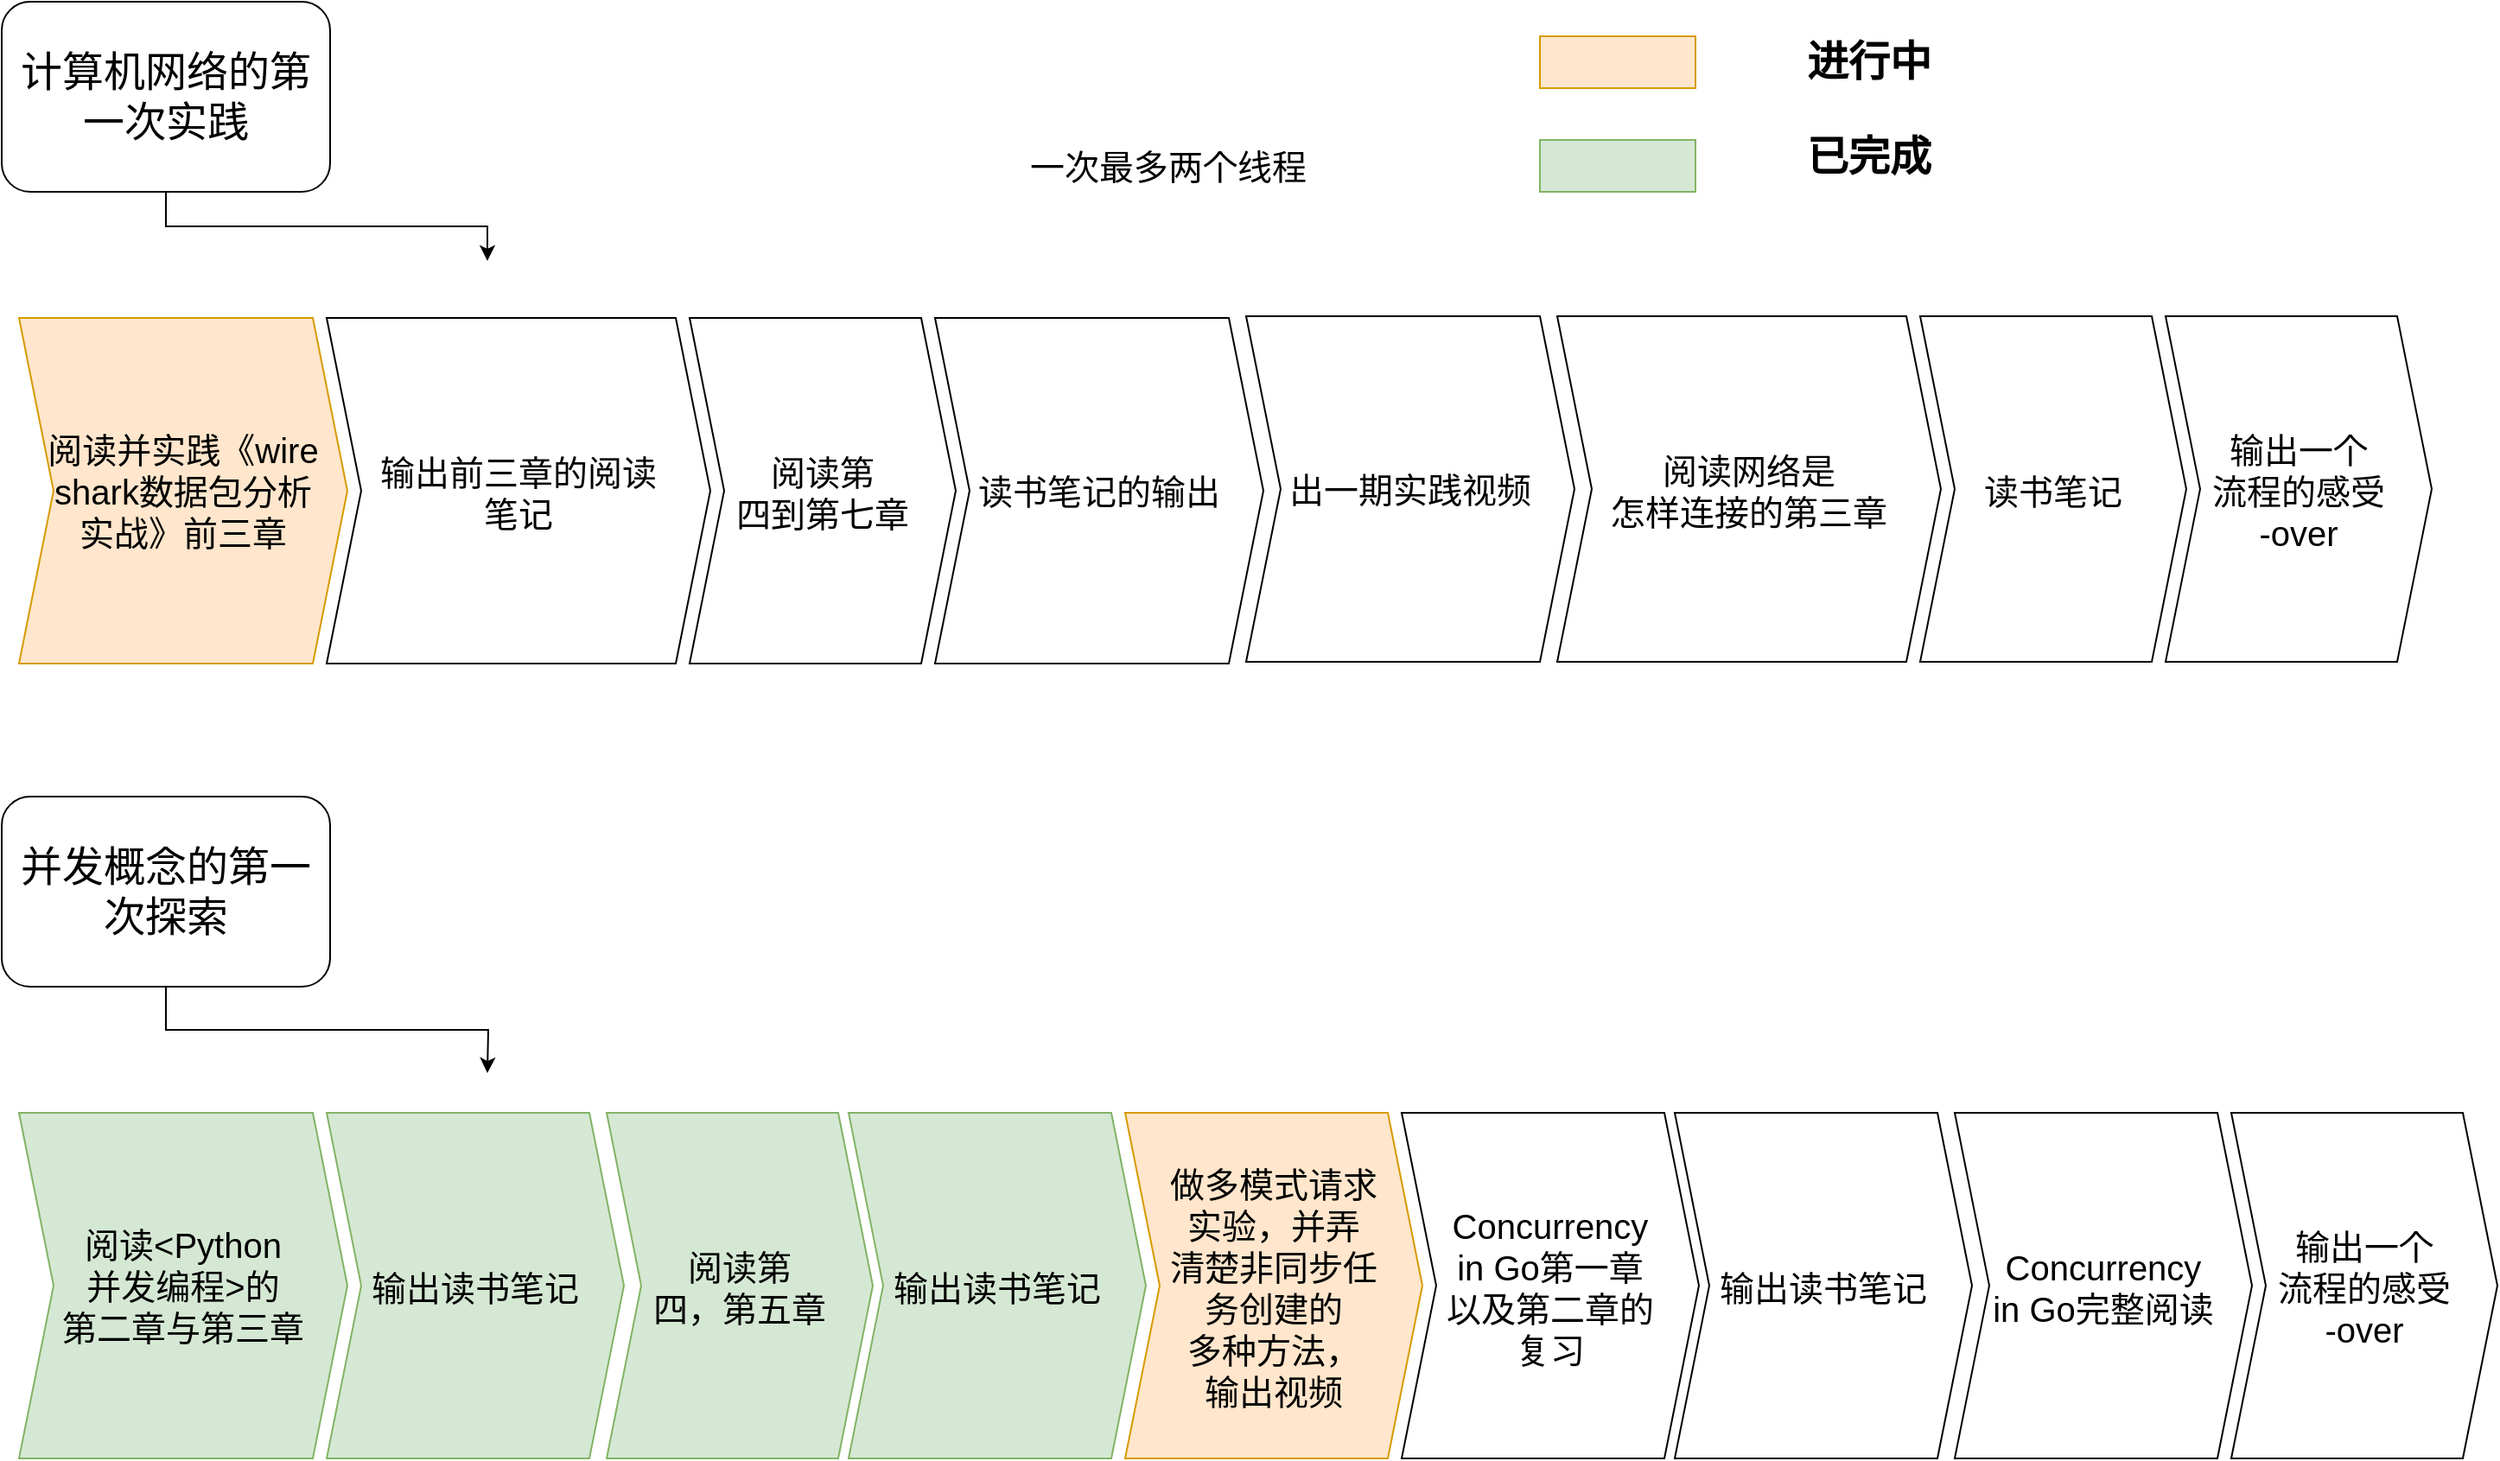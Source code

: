 <mxfile version="14.6.10" type="github">
  <diagram id="gqrAPQSGs6m91VuGfRIM" name="第 1 页">
    <mxGraphModel dx="1422" dy="762" grid="1" gridSize="10" guides="1" tooltips="1" connect="1" arrows="1" fold="1" page="1" pageScale="1" pageWidth="2339" pageHeight="3300" math="0" shadow="0">
      <root>
        <mxCell id="0" />
        <mxCell id="1" parent="0" />
        <mxCell id="Wlz0abQoxIl_LB6TaBgo-8" style="edgeStyle=orthogonalEdgeStyle;rounded=0;orthogonalLoop=1;jettySize=auto;html=1;exitX=0.5;exitY=1;exitDx=0;exitDy=0;" parent="1" source="Wlz0abQoxIl_LB6TaBgo-2" target="Wlz0abQoxIl_LB6TaBgo-3" edge="1">
          <mxGeometry relative="1" as="geometry" />
        </mxCell>
        <mxCell id="Wlz0abQoxIl_LB6TaBgo-2" value="&lt;font style=&quot;font-size: 24px&quot;&gt;计算机网络的第一次实践&lt;/font&gt;" style="rounded=1;whiteSpace=wrap;html=1;" parent="1" vertex="1">
          <mxGeometry x="10" y="10" width="190" height="110" as="geometry" />
        </mxCell>
        <mxCell id="Wlz0abQoxIl_LB6TaBgo-3" value="" style="swimlane;childLayout=stackLayout;horizontal=1;fillColor=none;horizontalStack=1;resizeParent=1;resizeParentMax=0;resizeLast=0;collapsible=0;strokeColor=none;stackBorder=10;stackSpacing=-12;resizable=1;align=center;points=[];fontColor=#000000;" parent="1" vertex="1">
          <mxGeometry x="10" y="160" width="562" height="243" as="geometry" />
        </mxCell>
        <mxCell id="Wlz0abQoxIl_LB6TaBgo-4" value="阅读并实践《wire&#xa;shark数据包分析&#xa;实战》前三章" style="shape=step;perimeter=stepPerimeter;fixedSize=1;points=[];whiteSpace=wrap;fontSize=20;fillColor=#ffe6cc;strokeColor=#d79b00;" parent="Wlz0abQoxIl_LB6TaBgo-3" vertex="1">
          <mxGeometry x="10" y="33" width="190" height="200" as="geometry" />
        </mxCell>
        <mxCell id="Wlz0abQoxIl_LB6TaBgo-5" value="输出前三章的阅读&#xa;笔记" style="shape=step;perimeter=stepPerimeter;fixedSize=1;points=[];fontSize=20;" parent="Wlz0abQoxIl_LB6TaBgo-3" vertex="1">
          <mxGeometry x="188" y="33" width="222" height="200" as="geometry" />
        </mxCell>
        <mxCell id="Wlz0abQoxIl_LB6TaBgo-6" value="阅读第&#xa;四到第七章" style="shape=step;perimeter=stepPerimeter;fixedSize=1;points=[];fontSize=20;" parent="Wlz0abQoxIl_LB6TaBgo-3" vertex="1">
          <mxGeometry x="398" y="33" width="154" height="200" as="geometry" />
        </mxCell>
        <mxCell id="Wlz0abQoxIl_LB6TaBgo-9" value="" style="swimlane;childLayout=stackLayout;horizontal=1;fillColor=none;horizontalStack=1;resizeParent=1;resizeParentMax=0;resizeLast=0;collapsible=0;strokeColor=none;stackBorder=10;stackSpacing=-12;resizable=1;align=center;points=[];fontColor=#000000;" parent="1" vertex="1">
          <mxGeometry x="540" y="160" width="210" height="243" as="geometry" />
        </mxCell>
        <mxCell id="Wlz0abQoxIl_LB6TaBgo-10" value="读书笔记的输出" style="shape=step;perimeter=stepPerimeter;fixedSize=1;points=[];whiteSpace=wrap;fontSize=20;" parent="Wlz0abQoxIl_LB6TaBgo-9" vertex="1">
          <mxGeometry x="10" y="33" width="190" height="200" as="geometry" />
        </mxCell>
        <mxCell id="Wlz0abQoxIl_LB6TaBgo-14" value="" style="verticalLabelPosition=bottom;verticalAlign=top;html=1;shape=mxgraph.basic.rect;fillColor2=none;strokeWidth=1;size=20;indent=5;fontSize=20;fillColor=#ffe6cc;strokeColor=#d79b00;" parent="1" vertex="1">
          <mxGeometry x="900" y="30" width="90" height="30" as="geometry" />
        </mxCell>
        <mxCell id="Wlz0abQoxIl_LB6TaBgo-15" value="" style="verticalLabelPosition=bottom;verticalAlign=top;html=1;shape=mxgraph.basic.rect;fillColor2=none;strokeWidth=1;size=20;indent=5;fontSize=20;fillColor=#d5e8d4;strokeColor=#82b366;" parent="1" vertex="1">
          <mxGeometry x="900" y="90" width="90" height="30" as="geometry" />
        </mxCell>
        <mxCell id="Wlz0abQoxIl_LB6TaBgo-16" value="进行中" style="text;strokeColor=none;fillColor=none;html=1;fontSize=24;fontStyle=1;verticalAlign=middle;align=center;" parent="1" vertex="1">
          <mxGeometry x="1040" y="25" width="100" height="40" as="geometry" />
        </mxCell>
        <mxCell id="Wlz0abQoxIl_LB6TaBgo-17" value="已完成" style="text;strokeColor=none;fillColor=none;html=1;fontSize=24;fontStyle=1;verticalAlign=middle;align=center;" parent="1" vertex="1">
          <mxGeometry x="1040" y="80" width="100" height="40" as="geometry" />
        </mxCell>
        <mxCell id="Wlz0abQoxIl_LB6TaBgo-18" style="edgeStyle=orthogonalEdgeStyle;rounded=0;orthogonalLoop=1;jettySize=auto;html=1;exitX=0.5;exitY=1;exitDx=0;exitDy=0;" parent="1" source="Wlz0abQoxIl_LB6TaBgo-19" edge="1">
          <mxGeometry relative="1" as="geometry">
            <mxPoint x="291" y="630" as="targetPoint" />
          </mxGeometry>
        </mxCell>
        <mxCell id="Wlz0abQoxIl_LB6TaBgo-19" value="&lt;font style=&quot;font-size: 24px&quot;&gt;并发概念的第一次探索&lt;/font&gt;" style="rounded=1;whiteSpace=wrap;html=1;" parent="1" vertex="1">
          <mxGeometry x="10" y="470" width="190" height="110" as="geometry" />
        </mxCell>
        <mxCell id="Wlz0abQoxIl_LB6TaBgo-20" value="阅读&lt;Python&#xa;并发编程&gt;的&#xa;第二章与第三章" style="shape=step;perimeter=stepPerimeter;fixedSize=1;points=[];whiteSpace=wrap;fontSize=20;fillColor=#d5e8d4;strokeColor=#82b366;" parent="1" vertex="1">
          <mxGeometry x="20" y="653" width="190" height="200" as="geometry" />
        </mxCell>
        <mxCell id="Wlz0abQoxIl_LB6TaBgo-21" value="输出读书笔记" style="shape=step;perimeter=stepPerimeter;fixedSize=1;points=[];fontSize=20;fillColor=#d5e8d4;strokeColor=#82b366;" parent="1" vertex="1">
          <mxGeometry x="198" y="653" width="172" height="200" as="geometry" />
        </mxCell>
        <mxCell id="Wlz0abQoxIl_LB6TaBgo-22" value="阅读第&#xa;四，第五章" style="shape=step;perimeter=stepPerimeter;fixedSize=1;points=[];fontSize=20;fillColor=#d5e8d4;strokeColor=#82b366;" parent="1" vertex="1">
          <mxGeometry x="360" y="653" width="154" height="200" as="geometry" />
        </mxCell>
        <mxCell id="Wlz0abQoxIl_LB6TaBgo-23" value="一次最多两个线程" style="text;html=1;strokeColor=none;fillColor=none;align=center;verticalAlign=middle;whiteSpace=wrap;rounded=0;fontSize=20;" parent="1" vertex="1">
          <mxGeometry x="600" y="85" width="170" height="40" as="geometry" />
        </mxCell>
        <mxCell id="Wlz0abQoxIl_LB6TaBgo-24" value="输出读书笔记" style="shape=step;perimeter=stepPerimeter;fixedSize=1;points=[];fontSize=20;fillColor=#d5e8d4;strokeColor=#82b366;" parent="1" vertex="1">
          <mxGeometry x="500" y="653" width="172" height="200" as="geometry" />
        </mxCell>
        <mxCell id="Wlz0abQoxIl_LB6TaBgo-12" value="读书笔记" style="shape=step;perimeter=stepPerimeter;fixedSize=1;points=[];fontSize=20;" parent="1" vertex="1">
          <mxGeometry x="1120" y="192" width="154" height="200" as="geometry" />
        </mxCell>
        <mxCell id="Wlz0abQoxIl_LB6TaBgo-13" value="输出一个&#xa;流程的感受&#xa;-over" style="shape=step;perimeter=stepPerimeter;fixedSize=1;points=[];fontSize=20;" parent="1" vertex="1">
          <mxGeometry x="1262" y="192" width="154" height="200" as="geometry" />
        </mxCell>
        <mxCell id="Wlz0abQoxIl_LB6TaBgo-11" value="阅读网络是&#xa;怎样连接的第三章" style="shape=step;perimeter=stepPerimeter;fixedSize=1;points=[];fontSize=20;" parent="1" vertex="1">
          <mxGeometry x="910" y="192" width="222" height="200" as="geometry" />
        </mxCell>
        <mxCell id="Wlz0abQoxIl_LB6TaBgo-29" value="出一期实践视频" style="shape=step;perimeter=stepPerimeter;fixedSize=1;points=[];whiteSpace=wrap;fontSize=20;" parent="1" vertex="1">
          <mxGeometry x="730" y="192" width="190" height="200" as="geometry" />
        </mxCell>
        <mxCell id="DJbt_IODPc80AAWURKYm-1" value="做多模式请求&#xa;实验，并弄&#xa;清楚非同步任&#xa;务创建的&#xa;多种方法，&#xa;输出视频" style="shape=step;perimeter=stepPerimeter;fixedSize=1;points=[];fontSize=20;fillColor=#ffe6cc;strokeColor=#d79b00;" vertex="1" parent="1">
          <mxGeometry x="660" y="653" width="172" height="200" as="geometry" />
        </mxCell>
        <mxCell id="DJbt_IODPc80AAWURKYm-2" value="Concurrency &#xa;in Go第一章&#xa;以及第二章的&#xa;复习" style="shape=step;perimeter=stepPerimeter;fixedSize=1;points=[];fontSize=20;" vertex="1" parent="1">
          <mxGeometry x="820" y="653" width="172" height="200" as="geometry" />
        </mxCell>
        <mxCell id="DJbt_IODPc80AAWURKYm-3" value="输出读书笔记" style="shape=step;perimeter=stepPerimeter;fixedSize=1;points=[];fontSize=20;" vertex="1" parent="1">
          <mxGeometry x="978" y="653" width="172" height="200" as="geometry" />
        </mxCell>
        <mxCell id="DJbt_IODPc80AAWURKYm-4" value="Concurrency &#xa;in Go完整阅读" style="shape=step;perimeter=stepPerimeter;fixedSize=1;points=[];fontSize=20;" vertex="1" parent="1">
          <mxGeometry x="1140" y="653" width="172" height="200" as="geometry" />
        </mxCell>
        <mxCell id="DJbt_IODPc80AAWURKYm-5" value="输出一个&#xa;流程的感受&#xa;-over" style="shape=step;perimeter=stepPerimeter;fixedSize=1;points=[];fontSize=20;" vertex="1" parent="1">
          <mxGeometry x="1300" y="653" width="154" height="200" as="geometry" />
        </mxCell>
      </root>
    </mxGraphModel>
  </diagram>
</mxfile>
